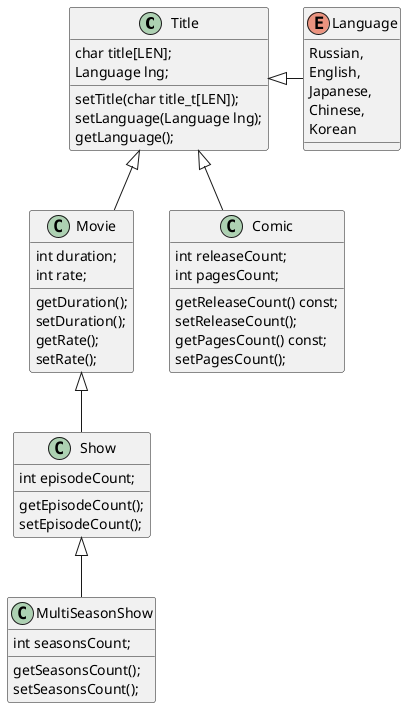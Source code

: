 @startuml
'https://plantuml.com/class-diagram

class Title
class Movie
class Comic
class Show
class MultiSeasonShow
enum Language

Title <|-- Movie
Title <|- Language
Movie <|-- Show
Show <|-- MultiSeasonShow
Title <|-- Comic


class Title{
char title[LEN];
Language lng;
setTitle(char title_t[LEN]);
setLanguage(Language lng);
getLanguage();
}

class Movie{
int duration;
int rate;
    getDuration();
    setDuration();
    getRate();
    setRate();
}

class Comic {
int releaseCount;
int pagesCount;
    getReleaseCount() const;
    setReleaseCount();
    getPagesCount() const;
    setPagesCount();
}

class Show{
    int episodeCount;
    getEpisodeCount();
    setEpisodeCount();
}

class MultiSeasonShow{
    int seasonsCount;
    getSeasonsCount();
    setSeasonsCount();
}

enum Language {
Russian,
English,
Japanese,
Chinese,
Korean
}
@enduml